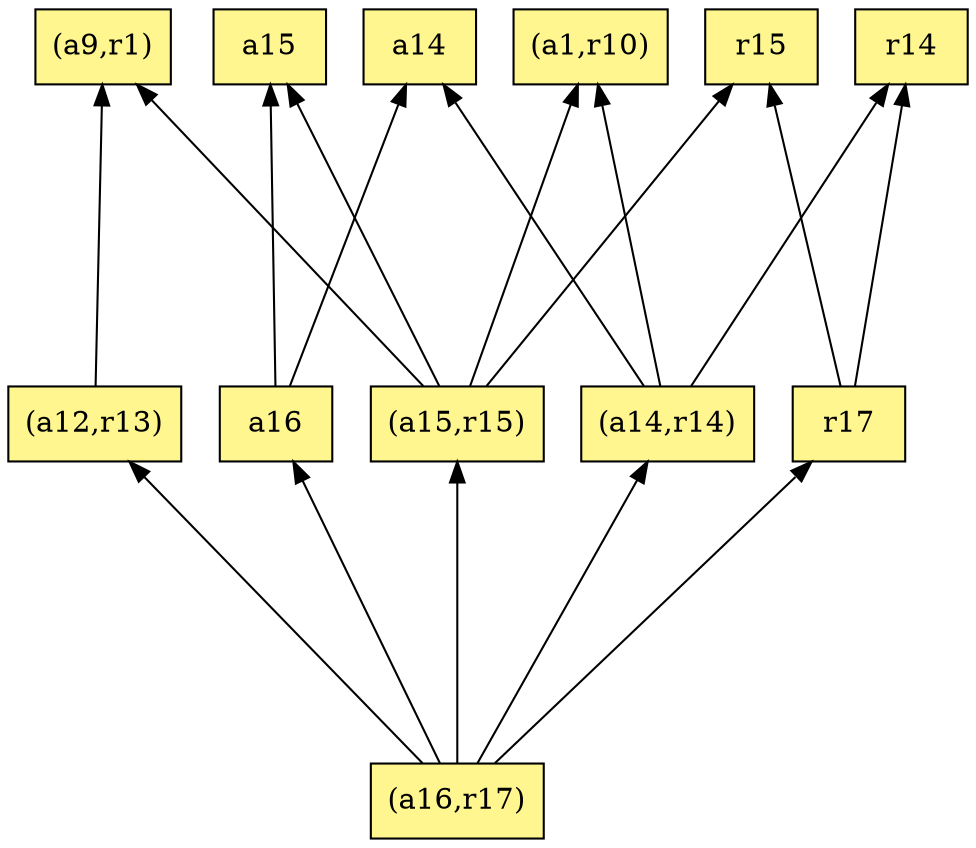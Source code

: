 digraph G {
rankdir=BT;ranksep="2.0";
"(a12,r13)" [shape=record,fillcolor=khaki1,style=filled,label="{(a12,r13)}"];
"(a14,r14)" [shape=record,fillcolor=khaki1,style=filled,label="{(a14,r14)}"];
"r17" [shape=record,fillcolor=khaki1,style=filled,label="{r17}"];
"a14" [shape=record,fillcolor=khaki1,style=filled,label="{a14}"];
"(a9,r1)" [shape=record,fillcolor=khaki1,style=filled,label="{(a9,r1)}"];
"a15" [shape=record,fillcolor=khaki1,style=filled,label="{a15}"];
"r14" [shape=record,fillcolor=khaki1,style=filled,label="{r14}"];
"(a16,r17)" [shape=record,fillcolor=khaki1,style=filled,label="{(a16,r17)}"];
"r15" [shape=record,fillcolor=khaki1,style=filled,label="{r15}"];
"(a15,r15)" [shape=record,fillcolor=khaki1,style=filled,label="{(a15,r15)}"];
"a16" [shape=record,fillcolor=khaki1,style=filled,label="{a16}"];
"(a1,r10)" [shape=record,fillcolor=khaki1,style=filled,label="{(a1,r10)}"];
"(a12,r13)" -> "(a9,r1)"
"(a14,r14)" -> "a14"
"(a14,r14)" -> "(a1,r10)"
"(a14,r14)" -> "r14"
"r17" -> "r15"
"r17" -> "r14"
"(a16,r17)" -> "(a12,r13)"
"(a16,r17)" -> "(a14,r14)"
"(a16,r17)" -> "r17"
"(a16,r17)" -> "(a15,r15)"
"(a16,r17)" -> "a16"
"(a15,r15)" -> "(a1,r10)"
"(a15,r15)" -> "r15"
"(a15,r15)" -> "(a9,r1)"
"(a15,r15)" -> "a15"
"a16" -> "a14"
"a16" -> "a15"
}